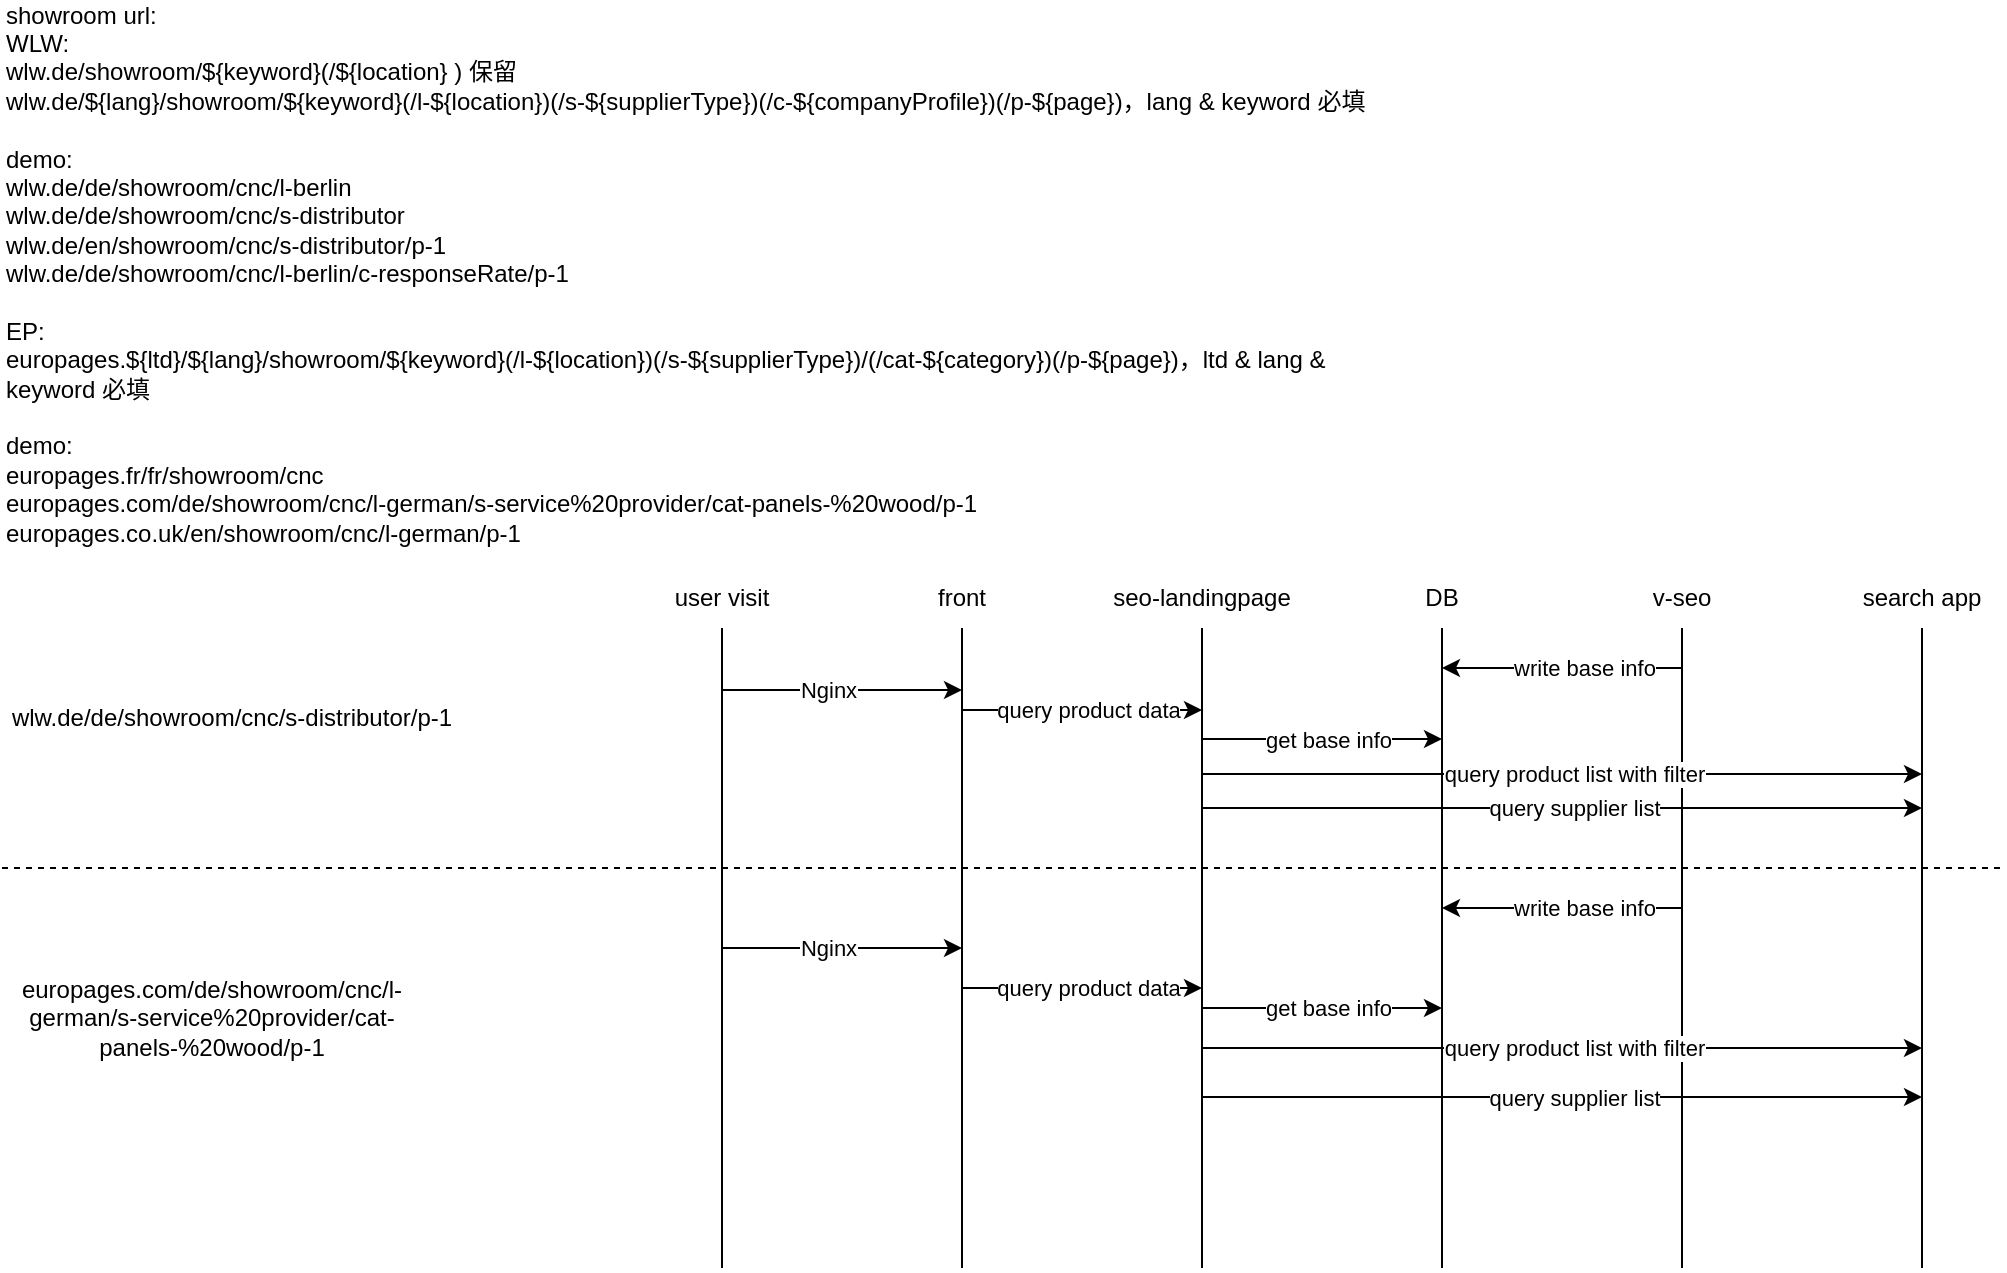 <mxfile version="24.7.6">
  <diagram name="第 1 页" id="8QHE-VYR7Ac-7rWeXqXU">
    <mxGraphModel dx="2501" dy="1827" grid="1" gridSize="10" guides="1" tooltips="1" connect="1" arrows="1" fold="1" page="1" pageScale="1" pageWidth="827" pageHeight="1169" math="0" shadow="0">
      <root>
        <mxCell id="0" />
        <mxCell id="1" parent="0" />
        <mxCell id="p3VlO4Lueq0eT8ngaBwh-2" value="" style="endArrow=none;html=1;rounded=0;" edge="1" parent="1">
          <mxGeometry width="50" height="50" relative="1" as="geometry">
            <mxPoint x="120" y="440" as="sourcePoint" />
            <mxPoint x="120" y="120" as="targetPoint" />
          </mxGeometry>
        </mxCell>
        <mxCell id="p3VlO4Lueq0eT8ngaBwh-3" value="" style="endArrow=none;html=1;rounded=0;" edge="1" parent="1">
          <mxGeometry width="50" height="50" relative="1" as="geometry">
            <mxPoint x="240" y="440" as="sourcePoint" />
            <mxPoint x="240" y="120" as="targetPoint" />
          </mxGeometry>
        </mxCell>
        <mxCell id="p3VlO4Lueq0eT8ngaBwh-4" value="" style="endArrow=none;html=1;rounded=0;" edge="1" parent="1">
          <mxGeometry width="50" height="50" relative="1" as="geometry">
            <mxPoint x="360" y="440" as="sourcePoint" />
            <mxPoint x="360" y="120" as="targetPoint" />
          </mxGeometry>
        </mxCell>
        <mxCell id="p3VlO4Lueq0eT8ngaBwh-5" value="" style="endArrow=none;html=1;rounded=0;" edge="1" parent="1">
          <mxGeometry width="50" height="50" relative="1" as="geometry">
            <mxPoint x="480" y="440" as="sourcePoint" />
            <mxPoint x="480" y="120" as="targetPoint" />
          </mxGeometry>
        </mxCell>
        <mxCell id="p3VlO4Lueq0eT8ngaBwh-6" value="" style="endArrow=none;html=1;rounded=0;" edge="1" parent="1">
          <mxGeometry width="50" height="50" relative="1" as="geometry">
            <mxPoint x="600" y="440" as="sourcePoint" />
            <mxPoint x="600" y="120" as="targetPoint" />
          </mxGeometry>
        </mxCell>
        <mxCell id="p3VlO4Lueq0eT8ngaBwh-7" value="user visit" style="text;html=1;align=center;verticalAlign=middle;whiteSpace=wrap;rounded=0;" vertex="1" parent="1">
          <mxGeometry x="90" y="90" width="60" height="30" as="geometry" />
        </mxCell>
        <mxCell id="p3VlO4Lueq0eT8ngaBwh-8" value="front" style="text;html=1;align=center;verticalAlign=middle;whiteSpace=wrap;rounded=0;" vertex="1" parent="1">
          <mxGeometry x="200" y="90" width="80" height="30" as="geometry" />
        </mxCell>
        <mxCell id="p3VlO4Lueq0eT8ngaBwh-9" value="seo-landingpage" style="text;html=1;align=center;verticalAlign=middle;whiteSpace=wrap;rounded=0;" vertex="1" parent="1">
          <mxGeometry x="310" y="90" width="100" height="30" as="geometry" />
        </mxCell>
        <mxCell id="p3VlO4Lueq0eT8ngaBwh-10" value="DB" style="text;html=1;align=center;verticalAlign=middle;whiteSpace=wrap;rounded=0;" vertex="1" parent="1">
          <mxGeometry x="440" y="90" width="80" height="30" as="geometry" />
        </mxCell>
        <mxCell id="p3VlO4Lueq0eT8ngaBwh-11" value="v-seo" style="text;html=1;align=center;verticalAlign=middle;whiteSpace=wrap;rounded=0;" vertex="1" parent="1">
          <mxGeometry x="560" y="90" width="80" height="30" as="geometry" />
        </mxCell>
        <mxCell id="p3VlO4Lueq0eT8ngaBwh-12" value="" style="endArrow=none;html=1;rounded=0;" edge="1" parent="1">
          <mxGeometry width="50" height="50" relative="1" as="geometry">
            <mxPoint x="720" y="440" as="sourcePoint" />
            <mxPoint x="720" y="120" as="targetPoint" />
          </mxGeometry>
        </mxCell>
        <mxCell id="p3VlO4Lueq0eT8ngaBwh-13" value="search app" style="text;html=1;align=center;verticalAlign=middle;whiteSpace=wrap;rounded=0;" vertex="1" parent="1">
          <mxGeometry x="680" y="90" width="80" height="30" as="geometry" />
        </mxCell>
        <mxCell id="p3VlO4Lueq0eT8ngaBwh-14" value="" style="endArrow=none;dashed=1;html=1;rounded=0;" edge="1" parent="1">
          <mxGeometry width="50" height="50" relative="1" as="geometry">
            <mxPoint x="-240" y="240" as="sourcePoint" />
            <mxPoint x="760" y="240" as="targetPoint" />
          </mxGeometry>
        </mxCell>
        <mxCell id="p3VlO4Lueq0eT8ngaBwh-16" value="&lt;div&gt;&lt;div style=&quot;text-align: left;&quot;&gt;wlw.de/de/showroom/cnc/s-&lt;span style=&quot;background-color: initial;&quot;&gt;distributor/p-1&lt;/span&gt;&lt;/div&gt;&lt;/div&gt;" style="text;html=1;align=center;verticalAlign=middle;whiteSpace=wrap;rounded=0;" vertex="1" parent="1">
          <mxGeometry x="-240" y="140" width="230" height="50" as="geometry" />
        </mxCell>
        <mxCell id="p3VlO4Lueq0eT8ngaBwh-17" value="&lt;div style=&quot;&quot;&gt;&lt;span style=&quot;background-color: initial;&quot;&gt;showroom url:&lt;/span&gt;&lt;/div&gt;&lt;div style=&quot;&quot;&gt;&lt;span style=&quot;background-color: initial;&quot;&gt;WLW:&lt;/span&gt;&lt;/div&gt;&lt;div&gt;wlw.de/showroom/${keyword}(/${location} ) 保留&lt;br&gt;&lt;div&gt;wlw.de/${lang}/showroom/${keyword}(/l-${location})(/s-${supplierType})(/c-${companyProfile})(/p-${page})，lang &amp;amp; keyword 必填&lt;/div&gt;&lt;/div&gt;&lt;div&gt;&lt;br&gt;&lt;/div&gt;&lt;div&gt;demo:&lt;/div&gt;&lt;div&gt;wlw.de/de/showroom/cnc/l-berlin&lt;/div&gt;&lt;div&gt;&lt;div&gt;wlw.de/de/showroom/cnc/s-&lt;span style=&quot;background-color: initial;&quot;&gt;distributor&lt;/span&gt;&lt;/div&gt;&lt;/div&gt;&lt;div&gt;&lt;div&gt;wlw.de/en/showroom/cnc/s-&lt;span style=&quot;background-color: initial;&quot;&gt;distributor/p-1&lt;/span&gt;&lt;/div&gt;&lt;/div&gt;&lt;div&gt;&lt;span style=&quot;background-color: initial;&quot;&gt;wlw.de/de/showroom/cnc/l-berlin/c-&lt;/span&gt;&lt;span style=&quot;background-color: initial;&quot;&gt;responseRate/p-1&lt;br&gt;&lt;/span&gt;&lt;/div&gt;&lt;div&gt;&lt;span style=&quot;background-color: initial;&quot;&gt;&lt;br&gt;&lt;/span&gt;&lt;/div&gt;&lt;div&gt;&lt;span style=&quot;background-color: initial;&quot;&gt;EP:&lt;/span&gt;&lt;/div&gt;&lt;div&gt;&lt;span style=&quot;background-color: initial;&quot;&gt;europages.${ltd}/${lang}/showroom/${keyword}(/l-${location})(/&lt;/span&gt;&lt;span style=&quot;background-color: initial;&quot;&gt;s-${supplierType}&lt;/span&gt;&lt;span style=&quot;background-color: initial;&quot;&gt;)/(/cat-${category})(/p-${page})，ltd &amp;amp; lang &amp;amp; keyword 必填&lt;/span&gt;&lt;/div&gt;&lt;div&gt;&lt;span style=&quot;background-color: initial;&quot;&gt;&lt;br&gt;&lt;/span&gt;&lt;/div&gt;&lt;div&gt;&lt;span style=&quot;background-color: initial;&quot;&gt;demo:&lt;/span&gt;&lt;/div&gt;&lt;div&gt;&lt;div&gt;&lt;span style=&quot;background-color: initial;&quot;&gt;europages.fr/fr/showroom/cnc&lt;/span&gt;&lt;/div&gt;&lt;/div&gt;&lt;div&gt;&lt;span style=&quot;background-color: initial;&quot;&gt;europages.com/de/showroom/cnc/l-german/s-&lt;/span&gt;&lt;span style=&quot;background-color: initial;&quot;&gt;service%20provider/cat-&lt;/span&gt;&lt;span style=&quot;background-color: initial;&quot;&gt;panels-%20wood/p-1&lt;/span&gt;&lt;/div&gt;&lt;div&gt;&lt;div&gt;&lt;span style=&quot;background-color: initial;&quot;&gt;europages.co.uk/en/showroom/cnc/l-german/&lt;/span&gt;&lt;span style=&quot;background-color: initial;&quot;&gt;p-1&lt;/span&gt;&lt;/div&gt;&lt;/div&gt;&lt;div&gt;&lt;span style=&quot;background-color: initial;&quot;&gt;&lt;br&gt;&lt;/span&gt;&lt;/div&gt;" style="text;html=1;align=left;verticalAlign=middle;whiteSpace=wrap;rounded=0;" vertex="1" parent="1">
          <mxGeometry x="-240" y="-180" width="690" height="260" as="geometry" />
        </mxCell>
        <mxCell id="p3VlO4Lueq0eT8ngaBwh-18" value="" style="endArrow=classic;html=1;rounded=0;" edge="1" parent="1">
          <mxGeometry width="50" height="50" relative="1" as="geometry">
            <mxPoint x="120" y="151" as="sourcePoint" />
            <mxPoint x="240" y="151" as="targetPoint" />
          </mxGeometry>
        </mxCell>
        <mxCell id="p3VlO4Lueq0eT8ngaBwh-20" value="Nginx" style="edgeLabel;html=1;align=center;verticalAlign=middle;resizable=0;points=[];" vertex="1" connectable="0" parent="p3VlO4Lueq0eT8ngaBwh-18">
          <mxGeometry x="-0.125" relative="1" as="geometry">
            <mxPoint as="offset" />
          </mxGeometry>
        </mxCell>
        <mxCell id="p3VlO4Lueq0eT8ngaBwh-19" value="" style="endArrow=classic;html=1;rounded=0;" edge="1" parent="1">
          <mxGeometry width="50" height="50" relative="1" as="geometry">
            <mxPoint x="240" y="161" as="sourcePoint" />
            <mxPoint x="360" y="161" as="targetPoint" />
          </mxGeometry>
        </mxCell>
        <mxCell id="p3VlO4Lueq0eT8ngaBwh-21" value="query product data" style="edgeLabel;html=1;align=center;verticalAlign=middle;resizable=0;points=[];" vertex="1" connectable="0" parent="p3VlO4Lueq0eT8ngaBwh-19">
          <mxGeometry x="0.025" y="1" relative="1" as="geometry">
            <mxPoint x="1" y="1" as="offset" />
          </mxGeometry>
        </mxCell>
        <mxCell id="p3VlO4Lueq0eT8ngaBwh-22" value="" style="endArrow=classic;html=1;rounded=0;" edge="1" parent="1">
          <mxGeometry width="50" height="50" relative="1" as="geometry">
            <mxPoint x="360" y="175.5" as="sourcePoint" />
            <mxPoint x="480" y="175.5" as="targetPoint" />
          </mxGeometry>
        </mxCell>
        <mxCell id="p3VlO4Lueq0eT8ngaBwh-23" value="get base info" style="edgeLabel;html=1;align=center;verticalAlign=middle;resizable=0;points=[];" vertex="1" connectable="0" parent="p3VlO4Lueq0eT8ngaBwh-22">
          <mxGeometry x="0.025" y="1" relative="1" as="geometry">
            <mxPoint x="1" y="1" as="offset" />
          </mxGeometry>
        </mxCell>
        <mxCell id="p3VlO4Lueq0eT8ngaBwh-25" value="" style="endArrow=classic;html=1;rounded=0;" edge="1" parent="1">
          <mxGeometry width="50" height="50" relative="1" as="geometry">
            <mxPoint x="360" y="193" as="sourcePoint" />
            <mxPoint x="720" y="193" as="targetPoint" />
          </mxGeometry>
        </mxCell>
        <mxCell id="p3VlO4Lueq0eT8ngaBwh-26" value="query product list with filter" style="edgeLabel;html=1;align=center;verticalAlign=middle;resizable=0;points=[];" vertex="1" connectable="0" parent="p3VlO4Lueq0eT8ngaBwh-25">
          <mxGeometry x="0.025" y="1" relative="1" as="geometry">
            <mxPoint x="1" y="1" as="offset" />
          </mxGeometry>
        </mxCell>
        <mxCell id="p3VlO4Lueq0eT8ngaBwh-27" value="" style="endArrow=classic;html=1;rounded=0;" edge="1" parent="1">
          <mxGeometry width="50" height="50" relative="1" as="geometry">
            <mxPoint x="600" y="140" as="sourcePoint" />
            <mxPoint x="480" y="140" as="targetPoint" />
          </mxGeometry>
        </mxCell>
        <mxCell id="p3VlO4Lueq0eT8ngaBwh-28" value="write base info" style="edgeLabel;html=1;align=center;verticalAlign=middle;resizable=0;points=[];" vertex="1" connectable="0" parent="p3VlO4Lueq0eT8ngaBwh-27">
          <mxGeometry x="-0.208" y="-3" relative="1" as="geometry">
            <mxPoint x="-2" y="3" as="offset" />
          </mxGeometry>
        </mxCell>
        <mxCell id="p3VlO4Lueq0eT8ngaBwh-29" value="" style="endArrow=classic;html=1;rounded=0;" edge="1" parent="1">
          <mxGeometry width="50" height="50" relative="1" as="geometry">
            <mxPoint x="360" y="210" as="sourcePoint" />
            <mxPoint x="720" y="210" as="targetPoint" />
          </mxGeometry>
        </mxCell>
        <mxCell id="p3VlO4Lueq0eT8ngaBwh-30" value="query supplier list" style="edgeLabel;html=1;align=center;verticalAlign=middle;resizable=0;points=[];" vertex="1" connectable="0" parent="p3VlO4Lueq0eT8ngaBwh-29">
          <mxGeometry x="0.025" y="1" relative="1" as="geometry">
            <mxPoint x="1" y="1" as="offset" />
          </mxGeometry>
        </mxCell>
        <mxCell id="p3VlO4Lueq0eT8ngaBwh-32" value="" style="endArrow=classic;html=1;rounded=0;" edge="1" parent="1">
          <mxGeometry width="50" height="50" relative="1" as="geometry">
            <mxPoint x="120" y="280" as="sourcePoint" />
            <mxPoint x="240" y="280" as="targetPoint" />
          </mxGeometry>
        </mxCell>
        <mxCell id="p3VlO4Lueq0eT8ngaBwh-33" value="Nginx" style="edgeLabel;html=1;align=center;verticalAlign=middle;resizable=0;points=[];" vertex="1" connectable="0" parent="p3VlO4Lueq0eT8ngaBwh-32">
          <mxGeometry x="-0.125" relative="1" as="geometry">
            <mxPoint as="offset" />
          </mxGeometry>
        </mxCell>
        <mxCell id="p3VlO4Lueq0eT8ngaBwh-34" value="" style="endArrow=classic;html=1;rounded=0;" edge="1" parent="1">
          <mxGeometry width="50" height="50" relative="1" as="geometry">
            <mxPoint x="240" y="300" as="sourcePoint" />
            <mxPoint x="360" y="300" as="targetPoint" />
          </mxGeometry>
        </mxCell>
        <mxCell id="p3VlO4Lueq0eT8ngaBwh-35" value="query product data" style="edgeLabel;html=1;align=center;verticalAlign=middle;resizable=0;points=[];" vertex="1" connectable="0" parent="p3VlO4Lueq0eT8ngaBwh-34">
          <mxGeometry x="0.025" y="1" relative="1" as="geometry">
            <mxPoint x="1" y="1" as="offset" />
          </mxGeometry>
        </mxCell>
        <mxCell id="p3VlO4Lueq0eT8ngaBwh-36" value="" style="endArrow=classic;html=1;rounded=0;" edge="1" parent="1">
          <mxGeometry width="50" height="50" relative="1" as="geometry">
            <mxPoint x="360" y="310" as="sourcePoint" />
            <mxPoint x="480" y="310" as="targetPoint" />
          </mxGeometry>
        </mxCell>
        <mxCell id="p3VlO4Lueq0eT8ngaBwh-37" value="get base info" style="edgeLabel;html=1;align=center;verticalAlign=middle;resizable=0;points=[];" vertex="1" connectable="0" parent="p3VlO4Lueq0eT8ngaBwh-36">
          <mxGeometry x="0.025" y="1" relative="1" as="geometry">
            <mxPoint x="1" y="1" as="offset" />
          </mxGeometry>
        </mxCell>
        <mxCell id="p3VlO4Lueq0eT8ngaBwh-38" value="" style="endArrow=classic;html=1;rounded=0;" edge="1" parent="1">
          <mxGeometry width="50" height="50" relative="1" as="geometry">
            <mxPoint x="600" y="260" as="sourcePoint" />
            <mxPoint x="480" y="260" as="targetPoint" />
          </mxGeometry>
        </mxCell>
        <mxCell id="p3VlO4Lueq0eT8ngaBwh-39" value="write base info" style="edgeLabel;html=1;align=center;verticalAlign=middle;resizable=0;points=[];" vertex="1" connectable="0" parent="p3VlO4Lueq0eT8ngaBwh-38">
          <mxGeometry x="-0.208" y="-3" relative="1" as="geometry">
            <mxPoint x="-2" y="3" as="offset" />
          </mxGeometry>
        </mxCell>
        <mxCell id="p3VlO4Lueq0eT8ngaBwh-40" value="" style="endArrow=classic;html=1;rounded=0;" edge="1" parent="1">
          <mxGeometry width="50" height="50" relative="1" as="geometry">
            <mxPoint x="360" y="330" as="sourcePoint" />
            <mxPoint x="720" y="330" as="targetPoint" />
          </mxGeometry>
        </mxCell>
        <mxCell id="p3VlO4Lueq0eT8ngaBwh-41" value="query product list with filter" style="edgeLabel;html=1;align=center;verticalAlign=middle;resizable=0;points=[];" vertex="1" connectable="0" parent="p3VlO4Lueq0eT8ngaBwh-40">
          <mxGeometry x="0.025" y="1" relative="1" as="geometry">
            <mxPoint x="1" y="1" as="offset" />
          </mxGeometry>
        </mxCell>
        <mxCell id="p3VlO4Lueq0eT8ngaBwh-42" value="" style="endArrow=classic;html=1;rounded=0;" edge="1" parent="1">
          <mxGeometry width="50" height="50" relative="1" as="geometry">
            <mxPoint x="360" y="354.5" as="sourcePoint" />
            <mxPoint x="720" y="354.5" as="targetPoint" />
          </mxGeometry>
        </mxCell>
        <mxCell id="p3VlO4Lueq0eT8ngaBwh-43" value="query supplier list" style="edgeLabel;html=1;align=center;verticalAlign=middle;resizable=0;points=[];" vertex="1" connectable="0" parent="p3VlO4Lueq0eT8ngaBwh-42">
          <mxGeometry x="0.025" y="1" relative="1" as="geometry">
            <mxPoint x="1" y="1" as="offset" />
          </mxGeometry>
        </mxCell>
        <mxCell id="p3VlO4Lueq0eT8ngaBwh-44" value="europages.com/de/showroom/cnc/l-german/s-service%20provider/cat-panels-%20wood/p-1" style="text;html=1;align=center;verticalAlign=middle;whiteSpace=wrap;rounded=0;" vertex="1" parent="1">
          <mxGeometry x="-240" y="270" width="210" height="90" as="geometry" />
        </mxCell>
      </root>
    </mxGraphModel>
  </diagram>
</mxfile>

